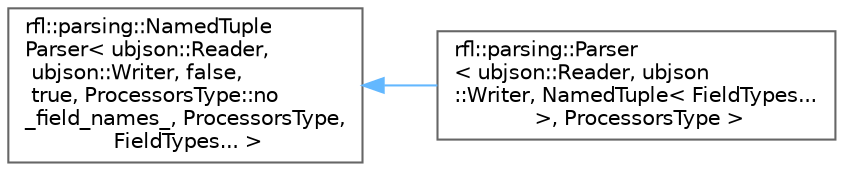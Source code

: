 digraph "类继承关系图"
{
 // LATEX_PDF_SIZE
  bgcolor="transparent";
  edge [fontname=Helvetica,fontsize=10,labelfontname=Helvetica,labelfontsize=10];
  node [fontname=Helvetica,fontsize=10,shape=box,height=0.2,width=0.4];
  rankdir="LR";
  Node0 [id="Node000000",label="rfl::parsing::NamedTuple\lParser\< ubjson::Reader,\l ubjson::Writer, false,\l true, ProcessorsType::no\l_field_names_, ProcessorsType,\l FieldTypes... \>",height=0.2,width=0.4,color="grey40", fillcolor="white", style="filled",URL="$structrfl_1_1parsing_1_1_named_tuple_parser.html",tooltip=" "];
  Node0 -> Node1 [id="edge5843_Node000000_Node000001",dir="back",color="steelblue1",style="solid",tooltip=" "];
  Node1 [id="Node000001",label="rfl::parsing::Parser\l\< ubjson::Reader, ubjson\l::Writer, NamedTuple\< FieldTypes...\l \>, ProcessorsType \>",height=0.2,width=0.4,color="grey40", fillcolor="white", style="filled",URL="$structrfl_1_1parsing_1_1_parser_3_01ubjson_1_1_reader_00_01ubjson_1_1_writer_00_01_named_tuple_3ef93ab50073a5e0c0755b6b9dc85f2c4.html",tooltip=" "];
}
